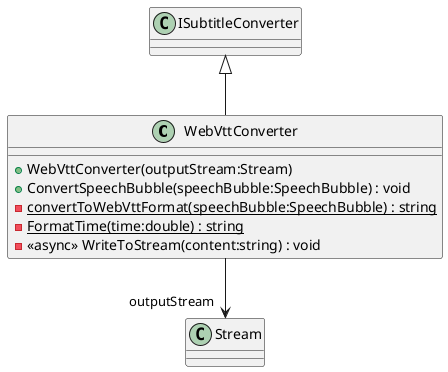 @startuml
class WebVttConverter {
    + WebVttConverter(outputStream:Stream)
    + ConvertSpeechBubble(speechBubble:SpeechBubble) : void
    - {static} convertToWebVttFormat(speechBubble:SpeechBubble) : string
    - {static} FormatTime(time:double) : string
    - <<async>> WriteToStream(content:string) : void
}
ISubtitleConverter <|-- WebVttConverter
WebVttConverter --> "outputStream" Stream
@enduml
